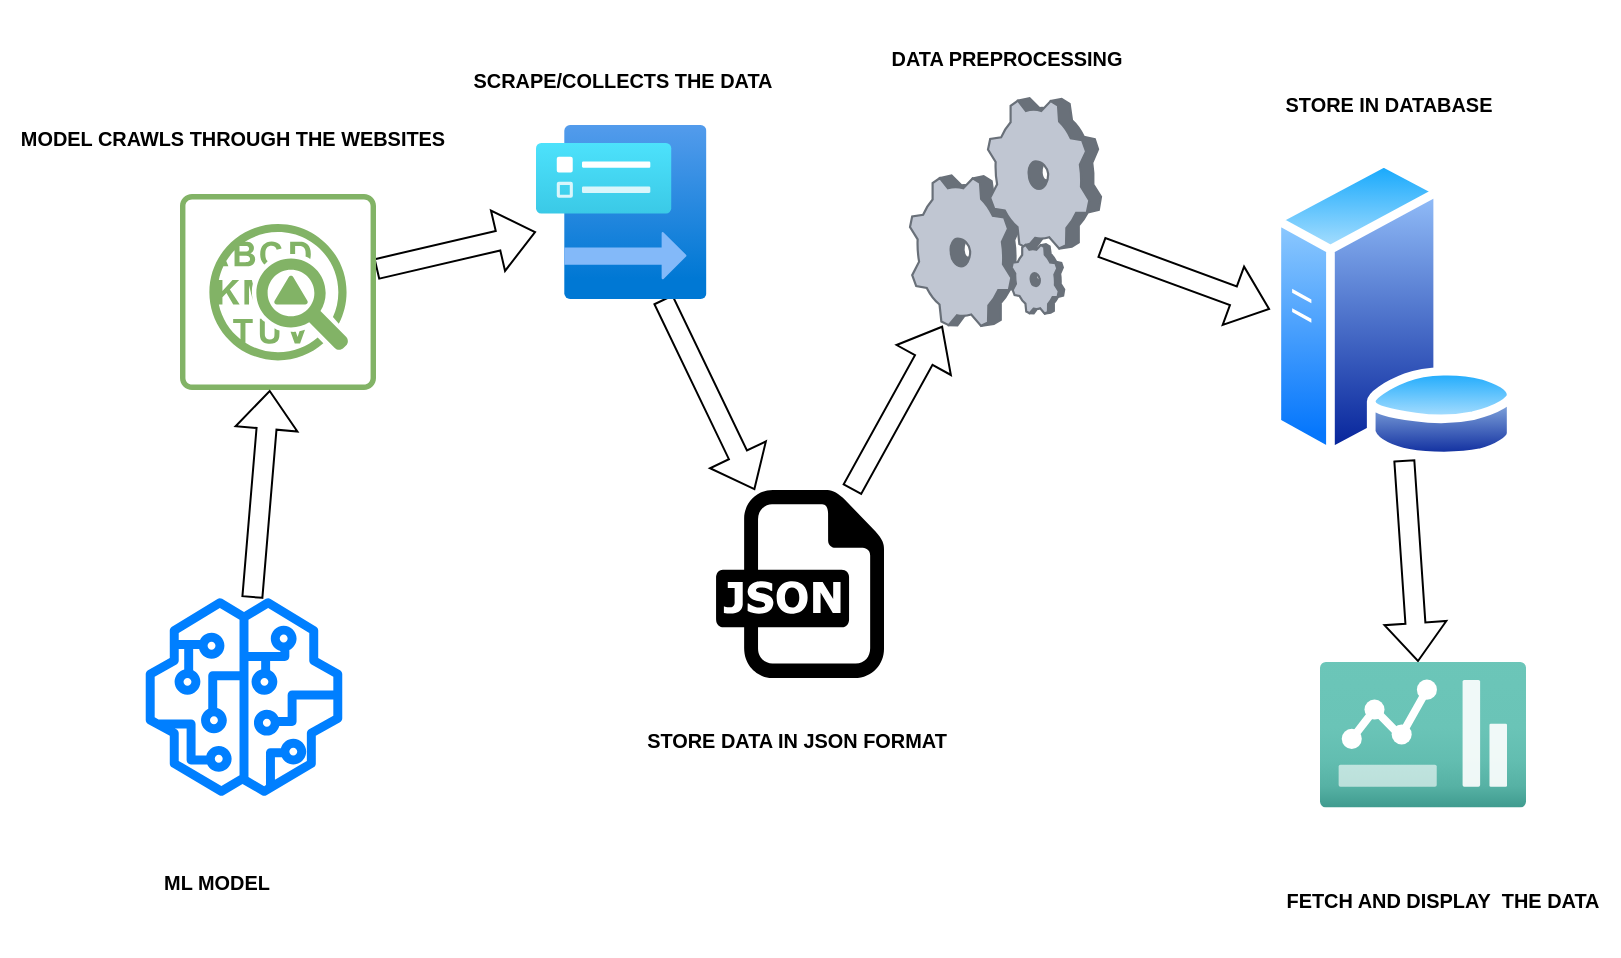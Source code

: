 <mxfile version="24.7.14">
  <diagram name="Page-1" id="rnu4Nlgk-CN_jFhoVj5D">
    <mxGraphModel dx="1762" dy="831" grid="0" gridSize="10" guides="1" tooltips="1" connect="1" arrows="1" fold="1" page="1" pageScale="1" pageWidth="850" pageHeight="1100" background="#ffffff" math="0" shadow="0">
      <root>
        <mxCell id="0" />
        <mxCell id="1" parent="0" />
        <mxCell id="ro-nWM6RniB9RRu4R_Dr-2" value="" style="rounded=0;orthogonalLoop=1;jettySize=auto;html=1;shape=flexArrow;" edge="1" parent="1" source="FfnxhRVmFmz3ayBUW8Ok-4" target="FfnxhRVmFmz3ayBUW8Ok-5">
          <mxGeometry relative="1" as="geometry" />
        </mxCell>
        <mxCell id="FfnxhRVmFmz3ayBUW8Ok-4" value="" style="sketch=0;points=[[0.015,0.015,0],[0.985,0.015,0],[0.985,0.985,0],[0.015,0.985,0],[0.25,0,0],[0.5,0,0],[0.75,0,0],[1,0.25,0],[1,0.5,0],[1,0.75,0],[0.75,1,0],[0.5,1,0],[0.25,1,0],[0,0.75,0],[0,0.5,0],[0,0.25,0]];verticalLabelPosition=bottom;html=1;verticalAlign=top;aspect=fixed;align=center;pointerEvents=1;shape=mxgraph.cisco19.rect;prIcon=anomaly_detection;fillColor=none;strokeColor=#82b366;" parent="1" vertex="1">
          <mxGeometry x="102.0" y="303" width="98" height="98" as="geometry" />
        </mxCell>
        <mxCell id="ro-nWM6RniB9RRu4R_Dr-4" value="" style="rounded=0;orthogonalLoop=1;jettySize=auto;html=1;shape=flexArrow;" edge="1" parent="1" source="FfnxhRVmFmz3ayBUW8Ok-5" target="FfnxhRVmFmz3ayBUW8Ok-6">
          <mxGeometry relative="1" as="geometry">
            <mxPoint x="326.605" y="451" as="targetPoint" />
          </mxGeometry>
        </mxCell>
        <mxCell id="FfnxhRVmFmz3ayBUW8Ok-5" value="" style="image;aspect=fixed;html=1;points=[];align=center;fontSize=12;image=img/lib/azure2/other/Data_Collection_Rules.svg;" parent="1" vertex="1">
          <mxGeometry x="280" y="268.5" width="85.21" height="87" as="geometry" />
        </mxCell>
        <mxCell id="ro-nWM6RniB9RRu4R_Dr-5" style="rounded=0;orthogonalLoop=1;jettySize=auto;html=1;shape=flexArrow;" edge="1" parent="1" source="FfnxhRVmFmz3ayBUW8Ok-6" target="FfnxhRVmFmz3ayBUW8Ok-7">
          <mxGeometry relative="1" as="geometry" />
        </mxCell>
        <mxCell id="FfnxhRVmFmz3ayBUW8Ok-6" value="" style="dashed=0;outlineConnect=0;html=1;align=center;labelPosition=center;verticalLabelPosition=bottom;verticalAlign=top;shape=mxgraph.weblogos.json" parent="1" vertex="1">
          <mxGeometry x="370" y="451" width="84" height="94" as="geometry" />
        </mxCell>
        <mxCell id="ro-nWM6RniB9RRu4R_Dr-7" style="rounded=0;orthogonalLoop=1;jettySize=auto;html=1;entryX=0;entryY=0.5;entryDx=0;entryDy=0;shape=flexArrow;" edge="1" parent="1" source="FfnxhRVmFmz3ayBUW8Ok-7" target="FfnxhRVmFmz3ayBUW8Ok-8">
          <mxGeometry relative="1" as="geometry" />
        </mxCell>
        <mxCell id="FfnxhRVmFmz3ayBUW8Ok-7" value="" style="verticalLabelPosition=bottom;sketch=0;aspect=fixed;html=1;verticalAlign=top;strokeColor=none;align=center;outlineConnect=0;shape=mxgraph.citrix.process;" parent="1" vertex="1">
          <mxGeometry x="467" y="255.07" width="95.5" height="113.86" as="geometry" />
        </mxCell>
        <mxCell id="FfnxhRVmFmz3ayBUW8Ok-27" value="" style="rounded=0;orthogonalLoop=1;jettySize=auto;html=1;shape=flexArrow;" parent="1" source="FfnxhRVmFmz3ayBUW8Ok-8" target="FfnxhRVmFmz3ayBUW8Ok-9" edge="1">
          <mxGeometry relative="1" as="geometry" />
        </mxCell>
        <mxCell id="FfnxhRVmFmz3ayBUW8Ok-8" value="" style="image;aspect=fixed;perimeter=ellipsePerimeter;html=1;align=center;shadow=0;dashed=0;spacingTop=3;image=img/lib/active_directory/database_server.svg;" parent="1" vertex="1">
          <mxGeometry x="647" y="285" width="124" height="151.21" as="geometry" />
        </mxCell>
        <mxCell id="FfnxhRVmFmz3ayBUW8Ok-9" value="" style="image;aspect=fixed;html=1;points=[];align=center;fontSize=12;image=img/lib/azure2/general/Dashboard2.svg;" parent="1" vertex="1">
          <mxGeometry x="672" y="537.0" width="103" height="72.71" as="geometry" />
        </mxCell>
        <mxCell id="FfnxhRVmFmz3ayBUW8Ok-11" value="" style="rounded=0;orthogonalLoop=1;jettySize=auto;html=1;fontColor=#FFFFFF;shape=flexArrow;fillColor=default;" parent="1" source="FfnxhRVmFmz3ayBUW8Ok-10" target="FfnxhRVmFmz3ayBUW8Ok-4" edge="1">
          <mxGeometry relative="1" as="geometry" />
        </mxCell>
        <mxCell id="FfnxhRVmFmz3ayBUW8Ok-10" value="" style="sketch=0;outlineConnect=0;dashed=0;verticalLabelPosition=bottom;verticalAlign=top;align=center;html=1;fontSize=12;fontStyle=1;aspect=fixed;pointerEvents=1;shape=mxgraph.aws4.sagemaker_model;fillColor=#007FFF;strokeColor=#9673a6;" parent="1" vertex="1">
          <mxGeometry x="84.5" y="505" width="99" height="99" as="geometry" />
        </mxCell>
        <mxCell id="ro-nWM6RniB9RRu4R_Dr-8" value="&lt;h5&gt;ML MODEL&lt;/h5&gt;" style="text;html=1;align=center;verticalAlign=middle;resizable=0;points=[];autosize=1;strokeColor=none;fillColor=none;" vertex="1" parent="1">
          <mxGeometry x="84.5" y="618" width="71" height="57" as="geometry" />
        </mxCell>
        <mxCell id="ro-nWM6RniB9RRu4R_Dr-9" value="&lt;h5 align=&quot;center&quot;&gt;MODEL CRAWLS THROUGH THE WEBSITES&lt;br&gt;&lt;/h5&gt;" style="text;html=1;align=center;verticalAlign=middle;resizable=0;points=[];autosize=1;strokeColor=none;fillColor=none;" vertex="1" parent="1">
          <mxGeometry x="12" y="246" width="231" height="57" as="geometry" />
        </mxCell>
        <mxCell id="ro-nWM6RniB9RRu4R_Dr-11" value="&lt;h5&gt;SCRAPE/COLLECTS THE DATA&lt;/h5&gt;" style="text;html=1;align=center;verticalAlign=middle;resizable=0;points=[];autosize=1;strokeColor=none;fillColor=none;" vertex="1" parent="1">
          <mxGeometry x="238.11" y="217" width="169" height="57" as="geometry" />
        </mxCell>
        <mxCell id="ro-nWM6RniB9RRu4R_Dr-12" value="&lt;h5&gt;STORE DATA IN JSON FORMAT&lt;/h5&gt;" style="text;html=1;align=center;verticalAlign=middle;resizable=0;points=[];autosize=1;strokeColor=none;fillColor=none;" vertex="1" parent="1">
          <mxGeometry x="324.5" y="547" width="171" height="57" as="geometry" />
        </mxCell>
        <mxCell id="ro-nWM6RniB9RRu4R_Dr-13" value="&lt;h5&gt;DATA PREPROCESSING&lt;/h5&gt;" style="text;html=1;align=center;verticalAlign=middle;resizable=0;points=[];autosize=1;strokeColor=none;fillColor=none;" vertex="1" parent="1">
          <mxGeometry x="447.25" y="206" width="135" height="57" as="geometry" />
        </mxCell>
        <mxCell id="ro-nWM6RniB9RRu4R_Dr-15" value="&lt;h5&gt;STORE IN DATABASE&lt;/h5&gt;" style="text;html=1;align=center;verticalAlign=middle;resizable=0;points=[];autosize=1;strokeColor=none;fillColor=none;" vertex="1" parent="1">
          <mxGeometry x="644.5" y="229" width="123" height="57" as="geometry" />
        </mxCell>
        <mxCell id="ro-nWM6RniB9RRu4R_Dr-16" value="&lt;h5&gt;FETCH AND DISPLAY&amp;nbsp; THE DATA&lt;/h5&gt;" style="text;html=1;align=center;verticalAlign=middle;resizable=0;points=[];autosize=1;strokeColor=none;fillColor=none;" vertex="1" parent="1">
          <mxGeometry x="644.5" y="627" width="177" height="57" as="geometry" />
        </mxCell>
      </root>
    </mxGraphModel>
  </diagram>
</mxfile>

